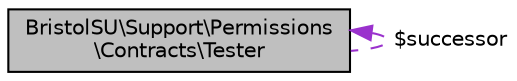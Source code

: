 digraph "BristolSU\Support\Permissions\Contracts\Tester"
{
  edge [fontname="Helvetica",fontsize="10",labelfontname="Helvetica",labelfontsize="10"];
  node [fontname="Helvetica",fontsize="10",shape=record];
  Node6 [label="BristolSU\\Support\\Permissions\l\\Contracts\\Tester",height=0.2,width=0.4,color="black", fillcolor="grey75", style="filled", fontcolor="black"];
  Node6 -> Node6 [dir="back",color="darkorchid3",fontsize="10",style="dashed",label=" $successor" ,fontname="Helvetica"];
}
